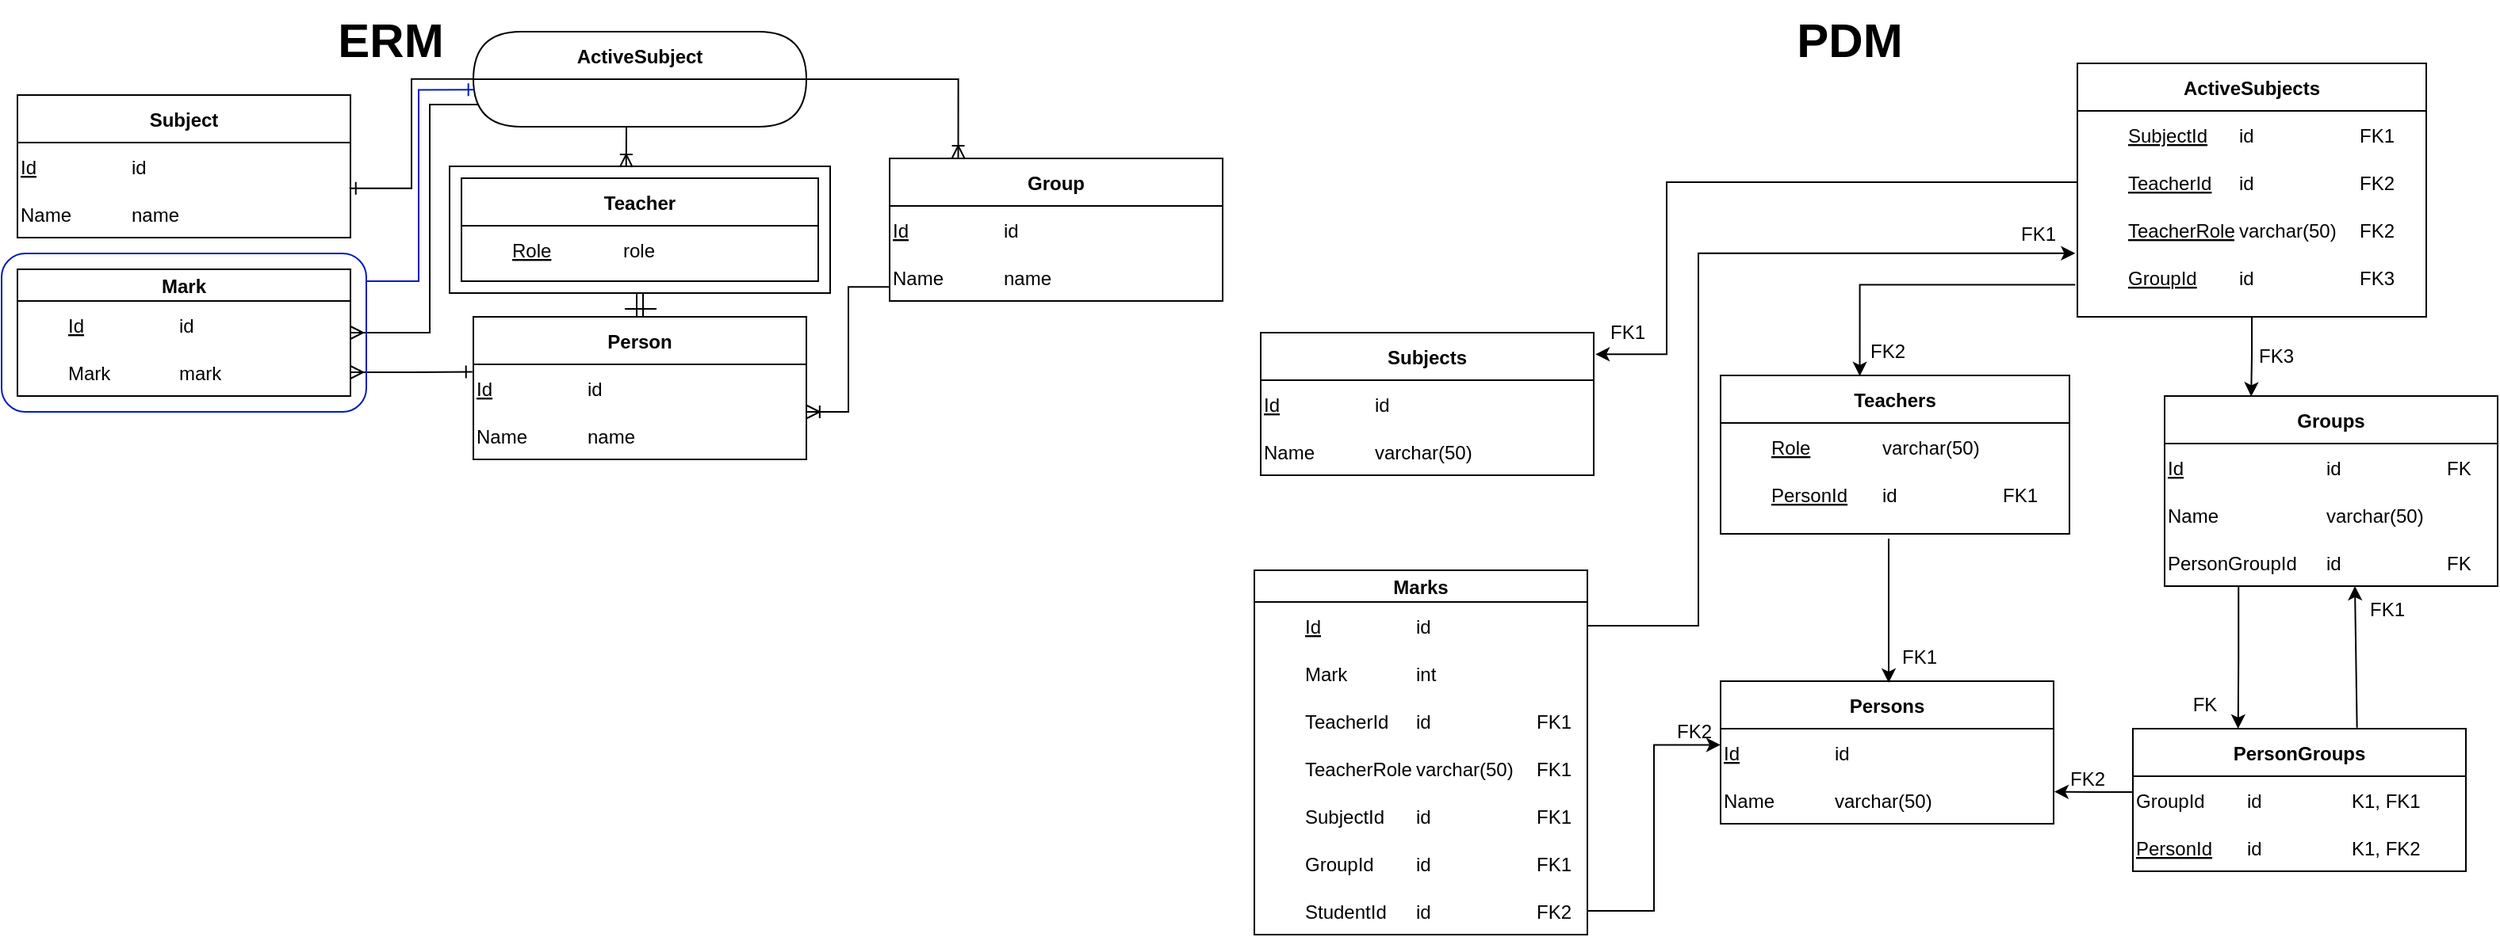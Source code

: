 <mxfile version="20.3.2" type="device"><diagram id="Y48LJpW5HEx5SbnMqf97" name="Page-1"><mxGraphModel dx="1718" dy="923" grid="1" gridSize="10" guides="1" tooltips="1" connect="1" arrows="1" fold="1" page="1" pageScale="1" pageWidth="1600" pageHeight="900" math="0" shadow="0"><root><mxCell id="0"/><mxCell id="1" parent="0"/><mxCell id="o00t-sxUm6hoyqNJs4c8-15" value="Person" style="shape=table;startSize=30;container=1;collapsible=1;childLayout=tableLayout;fixedRows=1;rowLines=0;fontStyle=1;align=center;resizeLast=1;strokeColor=default;columnLines=0;" vertex="1" parent="1"><mxGeometry x="307.5" y="220" width="210" height="90" as="geometry"/></mxCell><mxCell id="o00t-sxUm6hoyqNJs4c8-16" value="" style="shape=tableRow;horizontal=0;startSize=0;swimlaneHead=0;swimlaneBody=0;fillColor=none;collapsible=0;dropTarget=0;points=[[0,0.5],[1,0.5]];portConstraint=eastwest;top=0;left=0;right=0;bottom=1;strokeColor=none;fontStyle=0" vertex="1" parent="o00t-sxUm6hoyqNJs4c8-15"><mxGeometry y="30" width="210" height="30" as="geometry"/></mxCell><mxCell id="o00t-sxUm6hoyqNJs4c8-32" value="Id" style="shape=partialRectangle;connectable=0;fillColor=none;top=0;left=0;bottom=0;right=0;fontStyle=4;overflow=hidden;strokeColor=none;align=left;" vertex="1" parent="o00t-sxUm6hoyqNJs4c8-16"><mxGeometry width="70" height="30" as="geometry"><mxRectangle width="70" height="30" as="alternateBounds"/></mxGeometry></mxCell><mxCell id="o00t-sxUm6hoyqNJs4c8-17" value="id" style="shape=partialRectangle;connectable=0;fillColor=none;top=0;left=0;bottom=0;right=0;fontStyle=0;overflow=hidden;strokeColor=none;align=left;" vertex="1" parent="o00t-sxUm6hoyqNJs4c8-16"><mxGeometry x="70" width="80" height="30" as="geometry"><mxRectangle width="80" height="30" as="alternateBounds"/></mxGeometry></mxCell><mxCell id="o00t-sxUm6hoyqNJs4c8-18" value="" style="shape=partialRectangle;connectable=0;fillColor=none;top=0;left=0;bottom=0;right=0;align=left;spacingLeft=6;fontStyle=4;overflow=hidden;strokeColor=none;" vertex="1" parent="o00t-sxUm6hoyqNJs4c8-16"><mxGeometry x="150" width="60" height="30" as="geometry"><mxRectangle width="60" height="30" as="alternateBounds"/></mxGeometry></mxCell><mxCell id="o00t-sxUm6hoyqNJs4c8-33" style="shape=tableRow;horizontal=0;startSize=0;swimlaneHead=0;swimlaneBody=0;fillColor=none;collapsible=0;dropTarget=0;points=[[0,0.5],[1,0.5]];portConstraint=eastwest;top=0;left=0;right=0;bottom=1;strokeColor=none;fontStyle=0" vertex="1" parent="o00t-sxUm6hoyqNJs4c8-15"><mxGeometry y="60" width="210" height="30" as="geometry"/></mxCell><mxCell id="o00t-sxUm6hoyqNJs4c8-34" value="Name" style="shape=partialRectangle;connectable=0;fillColor=none;top=0;left=0;bottom=0;right=0;fontStyle=0;overflow=hidden;strokeColor=none;align=left;" vertex="1" parent="o00t-sxUm6hoyqNJs4c8-33"><mxGeometry width="70" height="30" as="geometry"><mxRectangle width="70" height="30" as="alternateBounds"/></mxGeometry></mxCell><mxCell id="o00t-sxUm6hoyqNJs4c8-35" value="name" style="shape=partialRectangle;connectable=0;fillColor=none;top=0;left=0;bottom=0;right=0;fontStyle=0;overflow=hidden;strokeColor=none;align=left;" vertex="1" parent="o00t-sxUm6hoyqNJs4c8-33"><mxGeometry x="70" width="80" height="30" as="geometry"><mxRectangle width="80" height="30" as="alternateBounds"/></mxGeometry></mxCell><mxCell id="o00t-sxUm6hoyqNJs4c8-36" style="shape=partialRectangle;connectable=0;fillColor=none;top=0;left=0;bottom=0;right=0;align=left;spacingLeft=6;fontStyle=4;overflow=hidden;strokeColor=none;" vertex="1" parent="o00t-sxUm6hoyqNJs4c8-33"><mxGeometry x="150" width="60" height="30" as="geometry"><mxRectangle width="60" height="30" as="alternateBounds"/></mxGeometry></mxCell><mxCell id="o00t-sxUm6hoyqNJs4c8-37" value="Group" style="shape=table;startSize=30;container=1;collapsible=1;childLayout=tableLayout;fixedRows=1;rowLines=0;fontStyle=1;align=center;resizeLast=1;strokeColor=default;columnLines=0;" vertex="1" parent="1"><mxGeometry x="570" y="120" width="210" height="90" as="geometry"/></mxCell><mxCell id="o00t-sxUm6hoyqNJs4c8-38" value="" style="shape=tableRow;horizontal=0;startSize=0;swimlaneHead=0;swimlaneBody=0;fillColor=none;collapsible=0;dropTarget=0;points=[[0,0.5],[1,0.5]];portConstraint=eastwest;top=0;left=0;right=0;bottom=1;strokeColor=none;" vertex="1" parent="o00t-sxUm6hoyqNJs4c8-37"><mxGeometry y="30" width="210" height="30" as="geometry"/></mxCell><mxCell id="o00t-sxUm6hoyqNJs4c8-39" value="Id" style="shape=partialRectangle;connectable=0;fillColor=none;top=0;left=0;bottom=0;right=0;fontStyle=4;overflow=hidden;strokeColor=none;align=left;" vertex="1" parent="o00t-sxUm6hoyqNJs4c8-38"><mxGeometry width="70" height="30" as="geometry"><mxRectangle width="70" height="30" as="alternateBounds"/></mxGeometry></mxCell><mxCell id="o00t-sxUm6hoyqNJs4c8-40" value="id" style="shape=partialRectangle;connectable=0;fillColor=none;top=0;left=0;bottom=0;right=0;fontStyle=0;overflow=hidden;strokeColor=none;align=left;" vertex="1" parent="o00t-sxUm6hoyqNJs4c8-38"><mxGeometry x="70" width="120" height="30" as="geometry"><mxRectangle width="120" height="30" as="alternateBounds"/></mxGeometry></mxCell><mxCell id="o00t-sxUm6hoyqNJs4c8-41" value="" style="shape=partialRectangle;connectable=0;fillColor=none;top=0;left=0;bottom=0;right=0;align=left;spacingLeft=6;fontStyle=5;overflow=hidden;strokeColor=none;" vertex="1" parent="o00t-sxUm6hoyqNJs4c8-38"><mxGeometry x="190" width="20" height="30" as="geometry"><mxRectangle width="20" height="30" as="alternateBounds"/></mxGeometry></mxCell><mxCell id="o00t-sxUm6hoyqNJs4c8-42" style="shape=tableRow;horizontal=0;startSize=0;swimlaneHead=0;swimlaneBody=0;fillColor=none;collapsible=0;dropTarget=0;points=[[0,0.5],[1,0.5]];portConstraint=eastwest;top=0;left=0;right=0;bottom=1;strokeColor=none;" vertex="1" parent="o00t-sxUm6hoyqNJs4c8-37"><mxGeometry y="60" width="210" height="30" as="geometry"/></mxCell><mxCell id="o00t-sxUm6hoyqNJs4c8-43" value="Name" style="shape=partialRectangle;connectable=0;fillColor=none;top=0;left=0;bottom=0;right=0;fontStyle=0;overflow=hidden;strokeColor=none;align=left;" vertex="1" parent="o00t-sxUm6hoyqNJs4c8-42"><mxGeometry width="70" height="30" as="geometry"><mxRectangle width="70" height="30" as="alternateBounds"/></mxGeometry></mxCell><mxCell id="o00t-sxUm6hoyqNJs4c8-44" value="name" style="shape=partialRectangle;connectable=0;fillColor=none;top=0;left=0;bottom=0;right=0;fontStyle=0;overflow=hidden;strokeColor=none;align=left;" vertex="1" parent="o00t-sxUm6hoyqNJs4c8-42"><mxGeometry x="70" width="120" height="30" as="geometry"><mxRectangle width="120" height="30" as="alternateBounds"/></mxGeometry></mxCell><mxCell id="o00t-sxUm6hoyqNJs4c8-45" style="shape=partialRectangle;connectable=0;fillColor=none;top=0;left=0;bottom=0;right=0;align=left;spacingLeft=6;fontStyle=5;overflow=hidden;strokeColor=none;" vertex="1" parent="o00t-sxUm6hoyqNJs4c8-42"><mxGeometry x="190" width="20" height="30" as="geometry"><mxRectangle width="20" height="30" as="alternateBounds"/></mxGeometry></mxCell><mxCell id="o00t-sxUm6hoyqNJs4c8-46" value="" style="edgeStyle=elbowEdgeStyle;fontSize=12;html=1;endArrow=ERoneToMany;startArrow=ERzero;rounded=0;strokeColor=default;entryX=1.002;entryY=1;entryDx=0;entryDy=0;entryPerimeter=0;exitX=-0.002;exitY=0.706;exitDx=0;exitDy=0;exitPerimeter=0;" edge="1" parent="1" source="o00t-sxUm6hoyqNJs4c8-42" target="o00t-sxUm6hoyqNJs4c8-16"><mxGeometry width="100" height="100" relative="1" as="geometry"><mxPoint x="465" y="500" as="sourcePoint"/><mxPoint x="545" y="490" as="targetPoint"/></mxGeometry></mxCell><mxCell id="o00t-sxUm6hoyqNJs4c8-47" value="Subject" style="shape=table;startSize=30;container=1;collapsible=1;childLayout=tableLayout;fixedRows=1;rowLines=0;fontStyle=1;align=center;resizeLast=1;strokeColor=default;columnLines=0;" vertex="1" parent="1"><mxGeometry x="20" y="80" width="210" height="90" as="geometry"/></mxCell><mxCell id="o00t-sxUm6hoyqNJs4c8-48" value="" style="shape=tableRow;horizontal=0;startSize=0;swimlaneHead=0;swimlaneBody=0;fillColor=none;collapsible=0;dropTarget=0;points=[[0,0.5],[1,0.5]];portConstraint=eastwest;top=0;left=0;right=0;bottom=1;strokeColor=none;" vertex="1" parent="o00t-sxUm6hoyqNJs4c8-47"><mxGeometry y="30" width="210" height="30" as="geometry"/></mxCell><mxCell id="o00t-sxUm6hoyqNJs4c8-49" value="Id" style="shape=partialRectangle;connectable=0;fillColor=none;top=0;left=0;bottom=0;right=0;fontStyle=4;overflow=hidden;strokeColor=none;align=left;" vertex="1" parent="o00t-sxUm6hoyqNJs4c8-48"><mxGeometry width="70" height="30" as="geometry"><mxRectangle width="70" height="30" as="alternateBounds"/></mxGeometry></mxCell><mxCell id="o00t-sxUm6hoyqNJs4c8-50" value="id" style="shape=partialRectangle;connectable=0;fillColor=none;top=0;left=0;bottom=0;right=0;fontStyle=0;overflow=hidden;strokeColor=none;align=left;" vertex="1" parent="o00t-sxUm6hoyqNJs4c8-48"><mxGeometry x="70" width="80" height="30" as="geometry"><mxRectangle width="80" height="30" as="alternateBounds"/></mxGeometry></mxCell><mxCell id="o00t-sxUm6hoyqNJs4c8-51" value="" style="shape=partialRectangle;connectable=0;fillColor=none;top=0;left=0;bottom=0;right=0;align=left;spacingLeft=6;fontStyle=5;overflow=hidden;strokeColor=none;" vertex="1" parent="o00t-sxUm6hoyqNJs4c8-48"><mxGeometry x="150" width="60" height="30" as="geometry"><mxRectangle width="60" height="30" as="alternateBounds"/></mxGeometry></mxCell><mxCell id="o00t-sxUm6hoyqNJs4c8-52" style="shape=tableRow;horizontal=0;startSize=0;swimlaneHead=0;swimlaneBody=0;fillColor=none;collapsible=0;dropTarget=0;points=[[0,0.5],[1,0.5]];portConstraint=eastwest;top=0;left=0;right=0;bottom=1;strokeColor=none;" vertex="1" parent="o00t-sxUm6hoyqNJs4c8-47"><mxGeometry y="60" width="210" height="30" as="geometry"/></mxCell><mxCell id="o00t-sxUm6hoyqNJs4c8-53" value="Name" style="shape=partialRectangle;connectable=0;fillColor=none;top=0;left=0;bottom=0;right=0;fontStyle=0;overflow=hidden;strokeColor=none;align=left;" vertex="1" parent="o00t-sxUm6hoyqNJs4c8-52"><mxGeometry width="70" height="30" as="geometry"><mxRectangle width="70" height="30" as="alternateBounds"/></mxGeometry></mxCell><mxCell id="o00t-sxUm6hoyqNJs4c8-54" value="name" style="shape=partialRectangle;connectable=0;fillColor=none;top=0;left=0;bottom=0;right=0;fontStyle=0;overflow=hidden;strokeColor=none;align=left;" vertex="1" parent="o00t-sxUm6hoyqNJs4c8-52"><mxGeometry x="70" width="80" height="30" as="geometry"><mxRectangle width="80" height="30" as="alternateBounds"/></mxGeometry></mxCell><mxCell id="o00t-sxUm6hoyqNJs4c8-55" style="shape=partialRectangle;connectable=0;fillColor=none;top=0;left=0;bottom=0;right=0;align=left;spacingLeft=6;fontStyle=5;overflow=hidden;strokeColor=none;" vertex="1" parent="o00t-sxUm6hoyqNJs4c8-52"><mxGeometry x="150" width="60" height="30" as="geometry"><mxRectangle width="60" height="30" as="alternateBounds"/></mxGeometry></mxCell><mxCell id="o00t-sxUm6hoyqNJs4c8-61" value="Teacher" style="shape=table;startSize=30;container=1;collapsible=1;childLayout=tableLayout;fixedRows=1;rowLines=0;fontStyle=1;align=center;resizeLast=1;strokeColor=default;rounded=1;arcSize=0;columnLines=0;" vertex="1" parent="1"><mxGeometry x="300" y="132.5" width="225" height="65" as="geometry"><mxRectangle x="300" y="260" width="90" height="50" as="alternateBounds"/></mxGeometry></mxCell><mxCell id="o00t-sxUm6hoyqNJs4c8-62" value="" style="shape=tableRow;horizontal=0;startSize=30;swimlaneHead=0;swimlaneBody=0;fillColor=none;collapsible=0;dropTarget=0;points=[[0,0.5],[1,0.5]];portConstraint=eastwest;top=0;left=0;right=0;bottom=1;strokeColor=none;" vertex="1" parent="o00t-sxUm6hoyqNJs4c8-61"><mxGeometry y="30" width="225" height="30" as="geometry"/></mxCell><mxCell id="o00t-sxUm6hoyqNJs4c8-63" value="Role" style="shape=partialRectangle;connectable=0;fillColor=none;top=0;left=0;bottom=0;right=0;fontStyle=4;overflow=hidden;strokeColor=none;align=left;" vertex="1" parent="o00t-sxUm6hoyqNJs4c8-62"><mxGeometry x="30" width="70" height="30" as="geometry"><mxRectangle width="70" height="30" as="alternateBounds"/></mxGeometry></mxCell><mxCell id="o00t-sxUm6hoyqNJs4c8-64" value="role" style="shape=partialRectangle;connectable=0;fillColor=none;top=0;left=0;bottom=0;right=0;fontStyle=0;overflow=hidden;strokeColor=none;align=left;" vertex="1" parent="o00t-sxUm6hoyqNJs4c8-62"><mxGeometry x="100" width="60.0" height="30" as="geometry"><mxRectangle width="60.0" height="30" as="alternateBounds"/></mxGeometry></mxCell><mxCell id="o00t-sxUm6hoyqNJs4c8-65" value="" style="shape=partialRectangle;connectable=0;fillColor=none;top=0;left=0;bottom=0;right=0;align=left;spacingLeft=6;fontStyle=5;overflow=hidden;strokeColor=none;" vertex="1" parent="o00t-sxUm6hoyqNJs4c8-62"><mxGeometry x="160.0" width="65.0" height="30" as="geometry"><mxRectangle width="65.0" height="30" as="alternateBounds"/></mxGeometry></mxCell><mxCell id="o00t-sxUm6hoyqNJs4c8-72" value="" style="edgeStyle=elbowEdgeStyle;fontSize=12;html=1;startArrow=ERone;endArrow=ERzero;targetPortConstraint=none;ignoreEdge=0;orthogonalLoop=0;orthogonal=0;enumerate=0;comic=0;flowAnimation=0;noJump=0;metaEdit=0;backgroundOutline=0;snapToPoint=0;startFill=1;endFill=1;targetPerimeterSpacing=0;strokeWidth=1;rounded=0;exitX=0.997;exitY=0.963;exitDx=0;exitDy=0;exitPerimeter=0;entryX=-0.001;entryY=-0.004;entryDx=0;entryDy=0;entryPerimeter=0;" edge="1" parent="1" source="o00t-sxUm6hoyqNJs4c8-48" target="o00t-sxUm6hoyqNJs4c8-354"><mxGeometry width="100" height="100" relative="1" as="geometry"><mxPoint x="705.42" y="450" as="sourcePoint"/><mxPoint x="300" y="139" as="targetPoint"/></mxGeometry></mxCell><mxCell id="o00t-sxUm6hoyqNJs4c8-74" value="Mark" style="shape=table;startSize=20;double=1;container=1;collapsible=1;childLayout=tableLayout;fixedRows=1;rowLines=0;fontStyle=1;align=center;resizeLast=1;strokeColor=default;rounded=0;arcSize=50;columnLines=0;perimeterSpacing=0;strokeWidth=1;gradientColor=none;left=1;shadow=0;" vertex="1" parent="1"><mxGeometry x="20" y="190" width="210" height="80" as="geometry"><mxRectangle x="300" y="260" width="90" height="50" as="alternateBounds"/></mxGeometry></mxCell><mxCell id="o00t-sxUm6hoyqNJs4c8-95" style="shape=tableRow;horizontal=0;startSize=30;swimlaneHead=0;swimlaneBody=0;fillColor=none;collapsible=0;dropTarget=0;points=[[0,0.5],[1,0.5]];portConstraint=eastwest;top=0;left=0;right=0;bottom=1;strokeColor=none;" vertex="1" parent="o00t-sxUm6hoyqNJs4c8-74"><mxGeometry y="20" width="210" height="30" as="geometry"/></mxCell><mxCell id="o00t-sxUm6hoyqNJs4c8-96" value="Id" style="shape=partialRectangle;connectable=0;fillColor=none;top=0;left=0;bottom=0;right=0;fontStyle=4;overflow=hidden;strokeColor=none;align=left;" vertex="1" parent="o00t-sxUm6hoyqNJs4c8-95"><mxGeometry x="30" width="70" height="30" as="geometry"><mxRectangle width="70" height="30" as="alternateBounds"/></mxGeometry></mxCell><mxCell id="o00t-sxUm6hoyqNJs4c8-97" value="id" style="shape=partialRectangle;connectable=0;fillColor=none;top=0;left=0;bottom=0;right=0;fontStyle=0;overflow=hidden;strokeColor=none;align=left;" vertex="1" parent="o00t-sxUm6hoyqNJs4c8-95"><mxGeometry x="100" width="60.0" height="30" as="geometry"><mxRectangle width="60.0" height="30" as="alternateBounds"/></mxGeometry></mxCell><mxCell id="o00t-sxUm6hoyqNJs4c8-98" style="shape=partialRectangle;connectable=0;fillColor=none;top=0;left=0;bottom=0;right=0;align=left;spacingLeft=6;fontStyle=5;overflow=hidden;strokeColor=none;" vertex="1" parent="o00t-sxUm6hoyqNJs4c8-95"><mxGeometry x="160.0" width="50.0" height="30" as="geometry"><mxRectangle width="50.0" height="30" as="alternateBounds"/></mxGeometry></mxCell><mxCell id="o00t-sxUm6hoyqNJs4c8-75" value="" style="shape=tableRow;horizontal=0;startSize=30;swimlaneHead=0;swimlaneBody=0;fillColor=none;collapsible=0;dropTarget=0;points=[[0,0.5],[1,0.5]];portConstraint=eastwest;top=0;left=0;right=0;bottom=1;strokeColor=none;" vertex="1" parent="o00t-sxUm6hoyqNJs4c8-74"><mxGeometry y="50" width="210" height="30" as="geometry"/></mxCell><mxCell id="o00t-sxUm6hoyqNJs4c8-76" value="Mark" style="shape=partialRectangle;connectable=0;fillColor=none;top=0;left=0;bottom=0;right=0;fontStyle=0;overflow=hidden;strokeColor=none;align=left;" vertex="1" parent="o00t-sxUm6hoyqNJs4c8-75"><mxGeometry x="30" width="70" height="30" as="geometry"><mxRectangle width="70" height="30" as="alternateBounds"/></mxGeometry></mxCell><mxCell id="o00t-sxUm6hoyqNJs4c8-77" value="mark" style="shape=partialRectangle;connectable=0;fillColor=none;top=0;left=0;bottom=0;right=0;fontStyle=0;overflow=hidden;strokeColor=none;align=left;" vertex="1" parent="o00t-sxUm6hoyqNJs4c8-75"><mxGeometry x="100" width="60.0" height="30" as="geometry"><mxRectangle width="60.0" height="30" as="alternateBounds"/></mxGeometry></mxCell><mxCell id="o00t-sxUm6hoyqNJs4c8-78" value="" style="shape=partialRectangle;connectable=0;fillColor=none;top=0;left=0;bottom=0;right=0;align=left;spacingLeft=6;fontStyle=5;overflow=hidden;strokeColor=none;" vertex="1" parent="o00t-sxUm6hoyqNJs4c8-75"><mxGeometry x="160.0" width="50.0" height="30" as="geometry"><mxRectangle width="50.0" height="30" as="alternateBounds"/></mxGeometry></mxCell><mxCell id="o00t-sxUm6hoyqNJs4c8-80" value="" style="edgeStyle=elbowEdgeStyle;fontSize=12;html=1;endArrow=ERone;startArrow=ERmany;sourcePortConstraint=none;targetPortConstraint=none;ignoreEdge=0;orthogonalLoop=0;orthogonal=0;enumerate=0;comic=0;flowAnimation=0;noJump=0;metaEdit=0;backgroundOutline=0;snapToPoint=0;startFill=1;endFill=1;targetPerimeterSpacing=0;strokeWidth=1;rounded=0;exitX=1;exitY=0.5;exitDx=0;exitDy=0;entryX=-0.003;entryY=0.159;entryDx=0;entryDy=0;entryPerimeter=0;" edge="1" parent="1" source="o00t-sxUm6hoyqNJs4c8-75" target="o00t-sxUm6hoyqNJs4c8-16"><mxGeometry width="100" height="100" relative="1" as="geometry"><mxPoint x="210" y="250" as="sourcePoint"/><mxPoint x="394.58" y="508.67" as="targetPoint"/></mxGeometry></mxCell><mxCell id="o00t-sxUm6hoyqNJs4c8-79" value="" style="edgeStyle=elbowEdgeStyle;fontSize=12;html=1;endArrow=ERzero;startArrow=ERmany;sourcePortConstraint=none;targetPortConstraint=none;ignoreEdge=0;orthogonalLoop=0;orthogonal=0;enumerate=0;comic=0;flowAnimation=0;noJump=0;metaEdit=0;backgroundOutline=0;snapToPoint=0;startFill=1;endFill=1;strokeWidth=1;rounded=0;jumpStyle=none;endSize=6;perimeterSpacing=0;targetPerimeterSpacing=0;" edge="1" parent="1" source="o00t-sxUm6hoyqNJs4c8-74"><mxGeometry width="100" height="100" relative="1" as="geometry"><mxPoint x="385" y="322.5" as="sourcePoint"/><mxPoint x="311" y="86" as="targetPoint"/><Array as="points"><mxPoint x="280" y="160"/></Array></mxGeometry></mxCell><mxCell id="o00t-sxUm6hoyqNJs4c8-100" value="ERM" style="text;html=1;resizable=0;autosize=1;align=center;verticalAlign=middle;points=[];fillColor=none;strokeColor=none;rounded=0;shadow=0;strokeWidth=1;fontFamily=Helvetica;fontSize=30;fontColor=default;fontStyle=1" vertex="1" parent="1"><mxGeometry x="210" y="20" width="90" height="50" as="geometry"/></mxCell><mxCell id="o00t-sxUm6hoyqNJs4c8-101" value="PDM" style="text;html=1;resizable=0;autosize=1;align=center;verticalAlign=middle;points=[];fillColor=none;strokeColor=none;rounded=0;shadow=0;strokeWidth=1;fontFamily=Helvetica;fontSize=30;fontColor=default;fontStyle=1" vertex="1" parent="1"><mxGeometry x="1130" y="20" width="90" height="50" as="geometry"/></mxCell><mxCell id="o00t-sxUm6hoyqNJs4c8-222" value="Persons" style="shape=table;startSize=30;container=1;collapsible=1;childLayout=tableLayout;fixedRows=1;rowLines=0;fontStyle=1;align=center;resizeLast=1;strokeColor=default;columnLines=0;" vertex="1" parent="1"><mxGeometry x="1094" y="450" width="210" height="90" as="geometry"/></mxCell><mxCell id="o00t-sxUm6hoyqNJs4c8-223" value="" style="shape=tableRow;horizontal=0;startSize=0;swimlaneHead=0;swimlaneBody=0;fillColor=none;collapsible=0;dropTarget=0;points=[[0,0.5],[1,0.5]];portConstraint=eastwest;top=0;left=0;right=0;bottom=1;strokeColor=none;fontStyle=0" vertex="1" parent="o00t-sxUm6hoyqNJs4c8-222"><mxGeometry y="30" width="210" height="30" as="geometry"/></mxCell><mxCell id="o00t-sxUm6hoyqNJs4c8-224" value="Id" style="shape=partialRectangle;connectable=0;fillColor=none;top=0;left=0;bottom=0;right=0;fontStyle=4;overflow=hidden;strokeColor=none;align=left;" vertex="1" parent="o00t-sxUm6hoyqNJs4c8-223"><mxGeometry width="70" height="30" as="geometry"><mxRectangle width="70" height="30" as="alternateBounds"/></mxGeometry></mxCell><mxCell id="o00t-sxUm6hoyqNJs4c8-225" value="id" style="shape=partialRectangle;connectable=0;fillColor=none;top=0;left=0;bottom=0;right=0;fontStyle=0;overflow=hidden;strokeColor=none;align=left;" vertex="1" parent="o00t-sxUm6hoyqNJs4c8-223"><mxGeometry x="70" width="80" height="30" as="geometry"><mxRectangle width="80" height="30" as="alternateBounds"/></mxGeometry></mxCell><mxCell id="o00t-sxUm6hoyqNJs4c8-226" value="" style="shape=partialRectangle;connectable=0;fillColor=none;top=0;left=0;bottom=0;right=0;align=left;spacingLeft=6;fontStyle=4;overflow=hidden;strokeColor=none;" vertex="1" parent="o00t-sxUm6hoyqNJs4c8-223"><mxGeometry x="150" width="60" height="30" as="geometry"><mxRectangle width="60" height="30" as="alternateBounds"/></mxGeometry></mxCell><mxCell id="o00t-sxUm6hoyqNJs4c8-227" style="shape=tableRow;horizontal=0;startSize=0;swimlaneHead=0;swimlaneBody=0;fillColor=none;collapsible=0;dropTarget=0;points=[[0,0.5],[1,0.5]];portConstraint=eastwest;top=0;left=0;right=0;bottom=1;strokeColor=none;fontStyle=0" vertex="1" parent="o00t-sxUm6hoyqNJs4c8-222"><mxGeometry y="60" width="210" height="30" as="geometry"/></mxCell><mxCell id="o00t-sxUm6hoyqNJs4c8-228" value="Name" style="shape=partialRectangle;connectable=0;fillColor=none;top=0;left=0;bottom=0;right=0;fontStyle=0;overflow=hidden;strokeColor=none;align=left;" vertex="1" parent="o00t-sxUm6hoyqNJs4c8-227"><mxGeometry width="70" height="30" as="geometry"><mxRectangle width="70" height="30" as="alternateBounds"/></mxGeometry></mxCell><mxCell id="o00t-sxUm6hoyqNJs4c8-229" value="varchar(50)" style="shape=partialRectangle;connectable=0;fillColor=none;top=0;left=0;bottom=0;right=0;fontStyle=0;overflow=hidden;strokeColor=none;align=left;" vertex="1" parent="o00t-sxUm6hoyqNJs4c8-227"><mxGeometry x="70" width="80" height="30" as="geometry"><mxRectangle width="80" height="30" as="alternateBounds"/></mxGeometry></mxCell><mxCell id="o00t-sxUm6hoyqNJs4c8-230" style="shape=partialRectangle;connectable=0;fillColor=none;top=0;left=0;bottom=0;right=0;align=left;spacingLeft=6;fontStyle=4;overflow=hidden;strokeColor=none;" vertex="1" parent="o00t-sxUm6hoyqNJs4c8-227"><mxGeometry x="150" width="60" height="30" as="geometry"><mxRectangle width="60" height="30" as="alternateBounds"/></mxGeometry></mxCell><mxCell id="o00t-sxUm6hoyqNJs4c8-231" value="Groups" style="shape=table;startSize=30;container=1;collapsible=1;childLayout=tableLayout;fixedRows=1;rowLines=0;fontStyle=1;align=center;resizeLast=1;strokeColor=default;columnLines=0;" vertex="1" parent="1"><mxGeometry x="1374" y="270" width="210" height="120" as="geometry"/></mxCell><mxCell id="o00t-sxUm6hoyqNJs4c8-232" value="" style="shape=tableRow;horizontal=0;startSize=0;swimlaneHead=0;swimlaneBody=0;fillColor=none;collapsible=0;dropTarget=0;points=[[0,0.5],[1,0.5]];portConstraint=eastwest;top=0;left=0;right=0;bottom=1;strokeColor=none;" vertex="1" parent="o00t-sxUm6hoyqNJs4c8-231"><mxGeometry y="30" width="210" height="30" as="geometry"/></mxCell><mxCell id="o00t-sxUm6hoyqNJs4c8-233" value="Id" style="shape=partialRectangle;connectable=0;fillColor=none;top=0;left=0;bottom=0;right=0;fontStyle=4;overflow=hidden;strokeColor=none;align=left;" vertex="1" parent="o00t-sxUm6hoyqNJs4c8-232"><mxGeometry width="100" height="30" as="geometry"><mxRectangle width="100" height="30" as="alternateBounds"/></mxGeometry></mxCell><mxCell id="o00t-sxUm6hoyqNJs4c8-234" value="id" style="shape=partialRectangle;connectable=0;fillColor=none;top=0;left=0;bottom=0;right=0;fontStyle=0;overflow=hidden;strokeColor=none;align=left;" vertex="1" parent="o00t-sxUm6hoyqNJs4c8-232"><mxGeometry x="100" width="70" height="30" as="geometry"><mxRectangle width="70" height="30" as="alternateBounds"/></mxGeometry></mxCell><mxCell id="o00t-sxUm6hoyqNJs4c8-235" value="FK" style="shape=partialRectangle;connectable=0;fillColor=none;top=0;left=0;bottom=0;right=0;align=left;spacingLeft=6;fontStyle=0;overflow=hidden;strokeColor=none;" vertex="1" parent="o00t-sxUm6hoyqNJs4c8-232"><mxGeometry x="170" width="40" height="30" as="geometry"><mxRectangle width="40" height="30" as="alternateBounds"/></mxGeometry></mxCell><mxCell id="o00t-sxUm6hoyqNJs4c8-236" style="shape=tableRow;horizontal=0;startSize=0;swimlaneHead=0;swimlaneBody=0;fillColor=none;collapsible=0;dropTarget=0;points=[[0,0.5],[1,0.5]];portConstraint=eastwest;top=0;left=0;right=0;bottom=1;strokeColor=none;" vertex="1" parent="o00t-sxUm6hoyqNJs4c8-231"><mxGeometry y="60" width="210" height="30" as="geometry"/></mxCell><mxCell id="o00t-sxUm6hoyqNJs4c8-237" value="Name" style="shape=partialRectangle;connectable=0;fillColor=none;top=0;left=0;bottom=0;right=0;fontStyle=0;overflow=hidden;strokeColor=none;align=left;" vertex="1" parent="o00t-sxUm6hoyqNJs4c8-236"><mxGeometry width="100" height="30" as="geometry"><mxRectangle width="100" height="30" as="alternateBounds"/></mxGeometry></mxCell><mxCell id="o00t-sxUm6hoyqNJs4c8-238" value="varchar(50)" style="shape=partialRectangle;connectable=0;fillColor=none;top=0;left=0;bottom=0;right=0;fontStyle=0;overflow=hidden;strokeColor=none;align=left;" vertex="1" parent="o00t-sxUm6hoyqNJs4c8-236"><mxGeometry x="100" width="70" height="30" as="geometry"><mxRectangle width="70" height="30" as="alternateBounds"/></mxGeometry></mxCell><mxCell id="o00t-sxUm6hoyqNJs4c8-239" style="shape=partialRectangle;connectable=0;fillColor=none;top=0;left=0;bottom=0;right=0;align=left;spacingLeft=6;fontStyle=5;overflow=hidden;strokeColor=none;" vertex="1" parent="o00t-sxUm6hoyqNJs4c8-236"><mxGeometry x="170" width="40" height="30" as="geometry"><mxRectangle width="40" height="30" as="alternateBounds"/></mxGeometry></mxCell><mxCell id="o00t-sxUm6hoyqNJs4c8-321" style="shape=tableRow;horizontal=0;startSize=0;swimlaneHead=0;swimlaneBody=0;fillColor=none;collapsible=0;dropTarget=0;points=[[0,0.5],[1,0.5]];portConstraint=eastwest;top=0;left=0;right=0;bottom=1;strokeColor=none;" vertex="1" parent="o00t-sxUm6hoyqNJs4c8-231"><mxGeometry y="90" width="210" height="30" as="geometry"/></mxCell><mxCell id="o00t-sxUm6hoyqNJs4c8-322" value="PersonGroupId" style="shape=partialRectangle;connectable=0;fillColor=none;top=0;left=0;bottom=0;right=0;fontStyle=0;overflow=hidden;strokeColor=none;align=left;" vertex="1" parent="o00t-sxUm6hoyqNJs4c8-321"><mxGeometry width="100" height="30" as="geometry"><mxRectangle width="100" height="30" as="alternateBounds"/></mxGeometry></mxCell><mxCell id="o00t-sxUm6hoyqNJs4c8-323" value="id" style="shape=partialRectangle;connectable=0;fillColor=none;top=0;left=0;bottom=0;right=0;fontStyle=0;overflow=hidden;strokeColor=none;align=left;" vertex="1" parent="o00t-sxUm6hoyqNJs4c8-321"><mxGeometry x="100" width="70" height="30" as="geometry"><mxRectangle width="70" height="30" as="alternateBounds"/></mxGeometry></mxCell><mxCell id="o00t-sxUm6hoyqNJs4c8-324" value="FK" style="shape=partialRectangle;connectable=0;fillColor=none;top=0;left=0;bottom=0;right=0;align=left;spacingLeft=6;fontStyle=0;overflow=hidden;strokeColor=none;" vertex="1" parent="o00t-sxUm6hoyqNJs4c8-321"><mxGeometry x="170" width="40" height="30" as="geometry"><mxRectangle width="40" height="30" as="alternateBounds"/></mxGeometry></mxCell><mxCell id="o00t-sxUm6hoyqNJs4c8-241" value="Subjects" style="shape=table;startSize=30;container=1;collapsible=1;childLayout=tableLayout;fixedRows=1;rowLines=0;fontStyle=1;align=center;resizeLast=1;strokeColor=default;columnLines=0;" vertex="1" parent="1"><mxGeometry x="804" y="230" width="210" height="90" as="geometry"/></mxCell><mxCell id="o00t-sxUm6hoyqNJs4c8-242" value="" style="shape=tableRow;horizontal=0;startSize=0;swimlaneHead=0;swimlaneBody=0;fillColor=none;collapsible=0;dropTarget=0;points=[[0,0.5],[1,0.5]];portConstraint=eastwest;top=0;left=0;right=0;bottom=1;strokeColor=none;" vertex="1" parent="o00t-sxUm6hoyqNJs4c8-241"><mxGeometry y="30" width="210" height="30" as="geometry"/></mxCell><mxCell id="o00t-sxUm6hoyqNJs4c8-243" value="Id" style="shape=partialRectangle;connectable=0;fillColor=none;top=0;left=0;bottom=0;right=0;fontStyle=4;overflow=hidden;strokeColor=none;align=left;" vertex="1" parent="o00t-sxUm6hoyqNJs4c8-242"><mxGeometry width="70" height="30" as="geometry"><mxRectangle width="70" height="30" as="alternateBounds"/></mxGeometry></mxCell><mxCell id="o00t-sxUm6hoyqNJs4c8-244" value="id" style="shape=partialRectangle;connectable=0;fillColor=none;top=0;left=0;bottom=0;right=0;fontStyle=0;overflow=hidden;strokeColor=none;align=left;" vertex="1" parent="o00t-sxUm6hoyqNJs4c8-242"><mxGeometry x="70" width="80" height="30" as="geometry"><mxRectangle width="80" height="30" as="alternateBounds"/></mxGeometry></mxCell><mxCell id="o00t-sxUm6hoyqNJs4c8-245" value="" style="shape=partialRectangle;connectable=0;fillColor=none;top=0;left=0;bottom=0;right=0;align=left;spacingLeft=6;fontStyle=5;overflow=hidden;strokeColor=none;" vertex="1" parent="o00t-sxUm6hoyqNJs4c8-242"><mxGeometry x="150" width="60" height="30" as="geometry"><mxRectangle width="60" height="30" as="alternateBounds"/></mxGeometry></mxCell><mxCell id="o00t-sxUm6hoyqNJs4c8-246" style="shape=tableRow;horizontal=0;startSize=0;swimlaneHead=0;swimlaneBody=0;fillColor=none;collapsible=0;dropTarget=0;points=[[0,0.5],[1,0.5]];portConstraint=eastwest;top=0;left=0;right=0;bottom=1;strokeColor=none;" vertex="1" parent="o00t-sxUm6hoyqNJs4c8-241"><mxGeometry y="60" width="210" height="30" as="geometry"/></mxCell><mxCell id="o00t-sxUm6hoyqNJs4c8-247" value="Name" style="shape=partialRectangle;connectable=0;fillColor=none;top=0;left=0;bottom=0;right=0;fontStyle=0;overflow=hidden;strokeColor=none;align=left;" vertex="1" parent="o00t-sxUm6hoyqNJs4c8-246"><mxGeometry width="70" height="30" as="geometry"><mxRectangle width="70" height="30" as="alternateBounds"/></mxGeometry></mxCell><mxCell id="o00t-sxUm6hoyqNJs4c8-248" value="varchar(50)" style="shape=partialRectangle;connectable=0;fillColor=none;top=0;left=0;bottom=0;right=0;fontStyle=0;overflow=hidden;strokeColor=none;align=left;" vertex="1" parent="o00t-sxUm6hoyqNJs4c8-246"><mxGeometry x="70" width="80" height="30" as="geometry"><mxRectangle width="80" height="30" as="alternateBounds"/></mxGeometry></mxCell><mxCell id="o00t-sxUm6hoyqNJs4c8-249" style="shape=partialRectangle;connectable=0;fillColor=none;top=0;left=0;bottom=0;right=0;align=left;spacingLeft=6;fontStyle=5;overflow=hidden;strokeColor=none;" vertex="1" parent="o00t-sxUm6hoyqNJs4c8-246"><mxGeometry x="150" width="60" height="30" as="geometry"><mxRectangle width="60" height="30" as="alternateBounds"/></mxGeometry></mxCell><mxCell id="o00t-sxUm6hoyqNJs4c8-250" value="Teachers" style="shape=table;startSize=30;container=1;collapsible=1;childLayout=tableLayout;fixedRows=1;rowLines=0;fontStyle=1;align=center;resizeLast=1;strokeColor=default;rounded=1;arcSize=0;columnLines=0;" vertex="1" parent="1"><mxGeometry x="1094" y="257" width="220" height="100" as="geometry"><mxRectangle x="300" y="260" width="90" height="50" as="alternateBounds"/></mxGeometry></mxCell><mxCell id="o00t-sxUm6hoyqNJs4c8-251" value="" style="shape=tableRow;horizontal=0;startSize=30;swimlaneHead=0;swimlaneBody=0;fillColor=none;collapsible=0;dropTarget=0;points=[[0,0.5],[1,0.5]];portConstraint=eastwest;top=0;left=0;right=0;bottom=1;strokeColor=none;" vertex="1" parent="o00t-sxUm6hoyqNJs4c8-250"><mxGeometry y="30" width="220" height="30" as="geometry"/></mxCell><mxCell id="o00t-sxUm6hoyqNJs4c8-252" value="Role" style="shape=partialRectangle;connectable=0;fillColor=none;top=0;left=0;bottom=0;right=0;fontStyle=4;overflow=hidden;strokeColor=none;align=left;" vertex="1" parent="o00t-sxUm6hoyqNJs4c8-251"><mxGeometry x="30" width="70" height="30" as="geometry"><mxRectangle width="70" height="30" as="alternateBounds"/></mxGeometry></mxCell><mxCell id="o00t-sxUm6hoyqNJs4c8-253" value="varchar(50)" style="shape=partialRectangle;connectable=0;fillColor=none;top=0;left=0;bottom=0;right=0;fontStyle=0;overflow=hidden;strokeColor=none;align=left;" vertex="1" parent="o00t-sxUm6hoyqNJs4c8-251"><mxGeometry x="100" width="70" height="30" as="geometry"><mxRectangle width="70" height="30" as="alternateBounds"/></mxGeometry></mxCell><mxCell id="o00t-sxUm6hoyqNJs4c8-254" value="" style="shape=partialRectangle;connectable=0;fillColor=none;top=0;left=0;bottom=0;right=0;align=left;spacingLeft=6;fontStyle=5;overflow=hidden;strokeColor=none;" vertex="1" parent="o00t-sxUm6hoyqNJs4c8-251"><mxGeometry x="170" width="50" height="30" as="geometry"><mxRectangle width="50" height="30" as="alternateBounds"/></mxGeometry></mxCell><mxCell id="o00t-sxUm6hoyqNJs4c8-282" style="shape=tableRow;horizontal=0;startSize=30;swimlaneHead=0;swimlaneBody=0;fillColor=none;collapsible=0;dropTarget=0;points=[[0,0.5],[1,0.5]];portConstraint=eastwest;top=0;left=0;right=0;bottom=1;strokeColor=none;" vertex="1" parent="o00t-sxUm6hoyqNJs4c8-250"><mxGeometry y="60" width="220" height="30" as="geometry"/></mxCell><mxCell id="o00t-sxUm6hoyqNJs4c8-283" value="PersonId" style="shape=partialRectangle;connectable=0;fillColor=none;top=0;left=0;bottom=0;right=0;fontStyle=4;overflow=hidden;strokeColor=none;align=left;" vertex="1" parent="o00t-sxUm6hoyqNJs4c8-282"><mxGeometry x="30" width="70" height="30" as="geometry"><mxRectangle width="70" height="30" as="alternateBounds"/></mxGeometry></mxCell><mxCell id="o00t-sxUm6hoyqNJs4c8-284" value="id" style="shape=partialRectangle;connectable=0;fillColor=none;top=0;left=0;bottom=0;right=0;fontStyle=0;overflow=hidden;strokeColor=none;align=left;" vertex="1" parent="o00t-sxUm6hoyqNJs4c8-282"><mxGeometry x="100" width="70" height="30" as="geometry"><mxRectangle width="70" height="30" as="alternateBounds"/></mxGeometry></mxCell><mxCell id="o00t-sxUm6hoyqNJs4c8-285" value="FK1" style="shape=partialRectangle;connectable=0;fillColor=none;top=0;left=0;bottom=0;right=0;align=left;spacingLeft=6;fontStyle=0;overflow=hidden;strokeColor=none;" vertex="1" parent="o00t-sxUm6hoyqNJs4c8-282"><mxGeometry x="170" width="50" height="30" as="geometry"><mxRectangle width="50" height="30" as="alternateBounds"/></mxGeometry></mxCell><mxCell id="o00t-sxUm6hoyqNJs4c8-255" value="Marks" style="shape=table;startSize=20;double=1;container=1;collapsible=1;childLayout=tableLayout;fixedRows=1;rowLines=0;fontStyle=1;align=center;resizeLast=1;strokeColor=default;rounded=0;arcSize=50;columnLines=0;perimeterSpacing=0;strokeWidth=1;gradientColor=none;left=1;shadow=0;" vertex="1" parent="1"><mxGeometry x="800" y="380" width="210" height="230" as="geometry"><mxRectangle x="300" y="260" width="90" height="50" as="alternateBounds"/></mxGeometry></mxCell><mxCell id="o00t-sxUm6hoyqNJs4c8-256" style="shape=tableRow;horizontal=0;startSize=30;swimlaneHead=0;swimlaneBody=0;fillColor=none;collapsible=0;dropTarget=0;points=[[0,0.5],[1,0.5]];portConstraint=eastwest;top=0;left=0;right=0;bottom=1;strokeColor=none;" vertex="1" parent="o00t-sxUm6hoyqNJs4c8-255"><mxGeometry y="20" width="210" height="30" as="geometry"/></mxCell><mxCell id="o00t-sxUm6hoyqNJs4c8-257" value="Id" style="shape=partialRectangle;connectable=0;fillColor=none;top=0;left=0;bottom=0;right=0;fontStyle=4;overflow=hidden;strokeColor=none;align=left;" vertex="1" parent="o00t-sxUm6hoyqNJs4c8-256"><mxGeometry x="30" width="70" height="30" as="geometry"><mxRectangle width="70" height="30" as="alternateBounds"/></mxGeometry></mxCell><mxCell id="o00t-sxUm6hoyqNJs4c8-258" value="id" style="shape=partialRectangle;connectable=0;fillColor=none;top=0;left=0;bottom=0;right=0;fontStyle=0;overflow=hidden;strokeColor=none;align=left;" vertex="1" parent="o00t-sxUm6hoyqNJs4c8-256"><mxGeometry x="100" width="70" height="30" as="geometry"><mxRectangle width="70" height="30" as="alternateBounds"/></mxGeometry></mxCell><mxCell id="o00t-sxUm6hoyqNJs4c8-259" style="shape=partialRectangle;connectable=0;fillColor=none;top=0;left=0;bottom=0;right=0;align=left;spacingLeft=6;fontStyle=5;overflow=hidden;strokeColor=none;" vertex="1" parent="o00t-sxUm6hoyqNJs4c8-256"><mxGeometry x="170" width="40" height="30" as="geometry"><mxRectangle width="40" height="30" as="alternateBounds"/></mxGeometry></mxCell><mxCell id="o00t-sxUm6hoyqNJs4c8-260" value="" style="shape=tableRow;horizontal=0;startSize=30;swimlaneHead=0;swimlaneBody=0;fillColor=none;collapsible=0;dropTarget=0;points=[[0,0.5],[1,0.5]];portConstraint=eastwest;top=0;left=0;right=0;bottom=1;strokeColor=none;" vertex="1" parent="o00t-sxUm6hoyqNJs4c8-255"><mxGeometry y="50" width="210" height="30" as="geometry"/></mxCell><mxCell id="o00t-sxUm6hoyqNJs4c8-261" value="Mark" style="shape=partialRectangle;connectable=0;fillColor=none;top=0;left=0;bottom=0;right=0;fontStyle=0;overflow=hidden;strokeColor=none;align=left;" vertex="1" parent="o00t-sxUm6hoyqNJs4c8-260"><mxGeometry x="30" width="70" height="30" as="geometry"><mxRectangle width="70" height="30" as="alternateBounds"/></mxGeometry></mxCell><mxCell id="o00t-sxUm6hoyqNJs4c8-262" value="int" style="shape=partialRectangle;connectable=0;fillColor=none;top=0;left=0;bottom=0;right=0;fontStyle=0;overflow=hidden;strokeColor=none;align=left;" vertex="1" parent="o00t-sxUm6hoyqNJs4c8-260"><mxGeometry x="100" width="70" height="30" as="geometry"><mxRectangle width="70" height="30" as="alternateBounds"/></mxGeometry></mxCell><mxCell id="o00t-sxUm6hoyqNJs4c8-263" value="" style="shape=partialRectangle;connectable=0;fillColor=none;top=0;left=0;bottom=0;right=0;align=left;spacingLeft=6;fontStyle=5;overflow=hidden;strokeColor=none;" vertex="1" parent="o00t-sxUm6hoyqNJs4c8-260"><mxGeometry x="170" width="40" height="30" as="geometry"><mxRectangle width="40" height="30" as="alternateBounds"/></mxGeometry></mxCell><mxCell id="o00t-sxUm6hoyqNJs4c8-293" style="shape=tableRow;horizontal=0;startSize=30;swimlaneHead=0;swimlaneBody=0;fillColor=none;collapsible=0;dropTarget=0;points=[[0,0.5],[1,0.5]];portConstraint=eastwest;top=0;left=0;right=0;bottom=1;strokeColor=none;" vertex="1" parent="o00t-sxUm6hoyqNJs4c8-255"><mxGeometry y="80" width="210" height="30" as="geometry"/></mxCell><mxCell id="o00t-sxUm6hoyqNJs4c8-294" value="TeacherId" style="shape=partialRectangle;connectable=0;fillColor=none;top=0;left=0;bottom=0;right=0;fontStyle=0;overflow=hidden;strokeColor=none;align=left;" vertex="1" parent="o00t-sxUm6hoyqNJs4c8-293"><mxGeometry x="30" width="70" height="30" as="geometry"><mxRectangle width="70" height="30" as="alternateBounds"/></mxGeometry></mxCell><mxCell id="o00t-sxUm6hoyqNJs4c8-295" value="id" style="shape=partialRectangle;connectable=0;fillColor=none;top=0;left=0;bottom=0;right=0;fontStyle=0;overflow=hidden;strokeColor=none;align=left;" vertex="1" parent="o00t-sxUm6hoyqNJs4c8-293"><mxGeometry x="100" width="70" height="30" as="geometry"><mxRectangle width="70" height="30" as="alternateBounds"/></mxGeometry></mxCell><mxCell id="o00t-sxUm6hoyqNJs4c8-296" value="FK1" style="shape=partialRectangle;connectable=0;fillColor=none;top=0;left=0;bottom=0;right=0;align=left;spacingLeft=6;fontStyle=0;overflow=hidden;strokeColor=none;" vertex="1" parent="o00t-sxUm6hoyqNJs4c8-293"><mxGeometry x="170" width="40" height="30" as="geometry"><mxRectangle width="40" height="30" as="alternateBounds"/></mxGeometry></mxCell><mxCell id="o00t-sxUm6hoyqNJs4c8-405" style="shape=tableRow;horizontal=0;startSize=30;swimlaneHead=0;swimlaneBody=0;fillColor=none;collapsible=0;dropTarget=0;points=[[0,0.5],[1,0.5]];portConstraint=eastwest;top=0;left=0;right=0;bottom=1;strokeColor=none;" vertex="1" parent="o00t-sxUm6hoyqNJs4c8-255"><mxGeometry y="110" width="210" height="30" as="geometry"/></mxCell><mxCell id="o00t-sxUm6hoyqNJs4c8-406" value="TeacherRole" style="shape=partialRectangle;connectable=0;fillColor=none;top=0;left=0;bottom=0;right=0;fontStyle=0;overflow=hidden;strokeColor=none;align=left;" vertex="1" parent="o00t-sxUm6hoyqNJs4c8-405"><mxGeometry x="30" width="70" height="30" as="geometry"><mxRectangle width="70" height="30" as="alternateBounds"/></mxGeometry></mxCell><mxCell id="o00t-sxUm6hoyqNJs4c8-407" value="varchar(50)" style="shape=partialRectangle;connectable=0;fillColor=none;top=0;left=0;bottom=0;right=0;fontStyle=0;overflow=hidden;strokeColor=none;align=left;" vertex="1" parent="o00t-sxUm6hoyqNJs4c8-405"><mxGeometry x="100" width="70" height="30" as="geometry"><mxRectangle width="70" height="30" as="alternateBounds"/></mxGeometry></mxCell><mxCell id="o00t-sxUm6hoyqNJs4c8-408" value="FK1" style="shape=partialRectangle;connectable=0;fillColor=none;top=0;left=0;bottom=0;right=0;align=left;spacingLeft=6;fontStyle=0;overflow=hidden;strokeColor=none;" vertex="1" parent="o00t-sxUm6hoyqNJs4c8-405"><mxGeometry x="170" width="40" height="30" as="geometry"><mxRectangle width="40" height="30" as="alternateBounds"/></mxGeometry></mxCell><mxCell id="o00t-sxUm6hoyqNJs4c8-392" style="shape=tableRow;horizontal=0;startSize=30;swimlaneHead=0;swimlaneBody=0;fillColor=none;collapsible=0;dropTarget=0;points=[[0,0.5],[1,0.5]];portConstraint=eastwest;top=0;left=0;right=0;bottom=1;strokeColor=none;" vertex="1" parent="o00t-sxUm6hoyqNJs4c8-255"><mxGeometry y="140" width="210" height="30" as="geometry"/></mxCell><mxCell id="o00t-sxUm6hoyqNJs4c8-393" value="SubjectId" style="shape=partialRectangle;connectable=0;fillColor=none;top=0;left=0;bottom=0;right=0;fontStyle=0;overflow=hidden;strokeColor=none;align=left;" vertex="1" parent="o00t-sxUm6hoyqNJs4c8-392"><mxGeometry x="30" width="70" height="30" as="geometry"><mxRectangle width="70" height="30" as="alternateBounds"/></mxGeometry></mxCell><mxCell id="o00t-sxUm6hoyqNJs4c8-394" value="id" style="shape=partialRectangle;connectable=0;fillColor=none;top=0;left=0;bottom=0;right=0;fontStyle=0;overflow=hidden;strokeColor=none;align=left;" vertex="1" parent="o00t-sxUm6hoyqNJs4c8-392"><mxGeometry x="100" width="70" height="30" as="geometry"><mxRectangle width="70" height="30" as="alternateBounds"/></mxGeometry></mxCell><mxCell id="o00t-sxUm6hoyqNJs4c8-395" value="FK1" style="shape=partialRectangle;connectable=0;fillColor=none;top=0;left=0;bottom=0;right=0;align=left;spacingLeft=6;fontStyle=0;overflow=hidden;strokeColor=none;" vertex="1" parent="o00t-sxUm6hoyqNJs4c8-392"><mxGeometry x="170" width="40" height="30" as="geometry"><mxRectangle width="40" height="30" as="alternateBounds"/></mxGeometry></mxCell><mxCell id="o00t-sxUm6hoyqNJs4c8-388" style="shape=tableRow;horizontal=0;startSize=30;swimlaneHead=0;swimlaneBody=0;fillColor=none;collapsible=0;dropTarget=0;points=[[0,0.5],[1,0.5]];portConstraint=eastwest;top=0;left=0;right=0;bottom=1;strokeColor=none;" vertex="1" parent="o00t-sxUm6hoyqNJs4c8-255"><mxGeometry y="170" width="210" height="30" as="geometry"/></mxCell><mxCell id="o00t-sxUm6hoyqNJs4c8-389" value="GroupId" style="shape=partialRectangle;connectable=0;fillColor=none;top=0;left=0;bottom=0;right=0;fontStyle=0;overflow=hidden;strokeColor=none;align=left;" vertex="1" parent="o00t-sxUm6hoyqNJs4c8-388"><mxGeometry x="30" width="70" height="30" as="geometry"><mxRectangle width="70" height="30" as="alternateBounds"/></mxGeometry></mxCell><mxCell id="o00t-sxUm6hoyqNJs4c8-390" value="id" style="shape=partialRectangle;connectable=0;fillColor=none;top=0;left=0;bottom=0;right=0;fontStyle=0;overflow=hidden;strokeColor=none;align=left;" vertex="1" parent="o00t-sxUm6hoyqNJs4c8-388"><mxGeometry x="100" width="70" height="30" as="geometry"><mxRectangle width="70" height="30" as="alternateBounds"/></mxGeometry></mxCell><mxCell id="o00t-sxUm6hoyqNJs4c8-391" value="FK1" style="shape=partialRectangle;connectable=0;fillColor=none;top=0;left=0;bottom=0;right=0;align=left;spacingLeft=6;fontStyle=0;overflow=hidden;strokeColor=none;" vertex="1" parent="o00t-sxUm6hoyqNJs4c8-388"><mxGeometry x="170" width="40" height="30" as="geometry"><mxRectangle width="40" height="30" as="alternateBounds"/></mxGeometry></mxCell><mxCell id="o00t-sxUm6hoyqNJs4c8-313" style="shape=tableRow;horizontal=0;startSize=30;swimlaneHead=0;swimlaneBody=0;fillColor=none;collapsible=0;dropTarget=0;points=[[0,0.5],[1,0.5]];portConstraint=eastwest;top=0;left=0;right=0;bottom=1;strokeColor=none;" vertex="1" parent="o00t-sxUm6hoyqNJs4c8-255"><mxGeometry y="200" width="210" height="30" as="geometry"/></mxCell><mxCell id="o00t-sxUm6hoyqNJs4c8-314" value="StudentId" style="shape=partialRectangle;connectable=0;fillColor=none;top=0;left=0;bottom=0;right=0;fontStyle=0;overflow=hidden;strokeColor=none;align=left;" vertex="1" parent="o00t-sxUm6hoyqNJs4c8-313"><mxGeometry x="30" width="70" height="30" as="geometry"><mxRectangle width="70" height="30" as="alternateBounds"/></mxGeometry></mxCell><mxCell id="o00t-sxUm6hoyqNJs4c8-315" value="id" style="shape=partialRectangle;connectable=0;fillColor=none;top=0;left=0;bottom=0;right=0;fontStyle=0;overflow=hidden;strokeColor=none;align=left;" vertex="1" parent="o00t-sxUm6hoyqNJs4c8-313"><mxGeometry x="100" width="70" height="30" as="geometry"><mxRectangle width="70" height="30" as="alternateBounds"/></mxGeometry></mxCell><mxCell id="o00t-sxUm6hoyqNJs4c8-316" value="FK2" style="shape=partialRectangle;connectable=0;fillColor=none;top=0;left=0;bottom=0;right=0;align=left;spacingLeft=6;fontStyle=0;overflow=hidden;strokeColor=none;" vertex="1" parent="o00t-sxUm6hoyqNJs4c8-313"><mxGeometry x="170" width="40" height="30" as="geometry"><mxRectangle width="40" height="30" as="alternateBounds"/></mxGeometry></mxCell><mxCell id="o00t-sxUm6hoyqNJs4c8-290" value="" style="edgeStyle=none;orthogonalLoop=1;jettySize=auto;html=1;rounded=0;labelBackgroundColor=default;strokeColor=default;fontFamily=Helvetica;fontSize=12;fontColor=default;startArrow=none;startFill=0;endArrow=classic;endFill=1;shape=connector;entryX=0.12;entryY=1.033;entryDx=0;entryDy=0;entryPerimeter=0;" edge="1" parent="1" target="o00t-sxUm6hoyqNJs4c8-291"><mxGeometry width="80" relative="1" as="geometry"><mxPoint x="1200" y="360" as="sourcePoint"/><mxPoint x="1249" y="440" as="targetPoint"/><Array as="points"/></mxGeometry></mxCell><mxCell id="o00t-sxUm6hoyqNJs4c8-291" value="FK1" style="text;html=1;resizable=0;autosize=1;align=center;verticalAlign=middle;points=[];fillColor=none;strokeColor=none;rounded=0;shadow=0;labelBackgroundColor=none;labelBorderColor=none;strokeWidth=1;fontFamily=Helvetica;fontSize=12;fontColor=default;elbow=vertical;" vertex="1" parent="1"><mxGeometry x="1194" y="420" width="50" height="30" as="geometry"/></mxCell><mxCell id="o00t-sxUm6hoyqNJs4c8-309" value="" style="edgeStyle=elbowEdgeStyle;orthogonalLoop=1;jettySize=auto;html=1;rounded=0;labelBackgroundColor=default;strokeColor=default;fontFamily=Helvetica;fontSize=12;fontColor=default;startArrow=none;startFill=0;endArrow=classic;endFill=1;shape=connector;entryX=0;entryY=0.34;entryDx=0;entryDy=0;entryPerimeter=0;exitX=1;exitY=0.5;exitDx=0;exitDy=0;" edge="1" parent="1" source="o00t-sxUm6hoyqNJs4c8-313" target="o00t-sxUm6hoyqNJs4c8-223"><mxGeometry width="80" relative="1" as="geometry"><mxPoint x="1014" y="490" as="sourcePoint"/><mxPoint x="1094" y="490" as="targetPoint"/></mxGeometry></mxCell><mxCell id="o00t-sxUm6hoyqNJs4c8-310" value="" style="edgeStyle=elbowEdgeStyle;orthogonalLoop=1;jettySize=auto;html=1;rounded=0;labelBackgroundColor=default;strokeColor=default;fontFamily=Helvetica;fontSize=12;fontColor=default;startArrow=none;startFill=0;endArrow=classic;endFill=1;shape=connector;exitX=1;exitY=0.5;exitDx=0;exitDy=0;entryX=-0.006;entryY=0.997;entryDx=0;entryDy=0;entryPerimeter=0;" edge="1" parent="1" source="o00t-sxUm6hoyqNJs4c8-256" target="o00t-sxUm6hoyqNJs4c8-398"><mxGeometry width="80" relative="1" as="geometry"><mxPoint x="1014" y="380" as="sourcePoint"/><mxPoint x="1094" y="380" as="targetPoint"/><Array as="points"><mxPoint x="1080" y="280"/></Array></mxGeometry></mxCell><mxCell id="o00t-sxUm6hoyqNJs4c8-311" value="FK1" style="text;html=1;resizable=0;autosize=1;align=center;verticalAlign=middle;points=[];fillColor=none;strokeColor=none;rounded=0;shadow=0;labelBackgroundColor=none;labelBorderColor=none;strokeWidth=1;fontFamily=Helvetica;fontSize=12;fontColor=default;elbow=vertical;" vertex="1" parent="1"><mxGeometry x="1269" y="153" width="50" height="30" as="geometry"/></mxCell><mxCell id="o00t-sxUm6hoyqNJs4c8-312" value="FK2" style="text;html=1;resizable=0;autosize=1;align=center;verticalAlign=middle;points=[];fillColor=none;strokeColor=none;rounded=0;shadow=0;labelBackgroundColor=none;labelBorderColor=none;strokeWidth=1;fontFamily=Helvetica;fontSize=12;fontColor=default;elbow=vertical;" vertex="1" parent="1"><mxGeometry x="1052" y="467" width="50" height="30" as="geometry"/></mxCell><mxCell id="o00t-sxUm6hoyqNJs4c8-325" value="" style="edgeStyle=elbowEdgeStyle;orthogonalLoop=1;jettySize=auto;html=1;rounded=0;labelBackgroundColor=default;strokeColor=default;fontFamily=Helvetica;fontSize=12;fontColor=default;startArrow=none;startFill=0;endArrow=classic;endFill=1;shape=connector;exitX=0.222;exitY=1;exitDx=0;exitDy=0;exitPerimeter=0;entryX=0.316;entryY=0;entryDx=0;entryDy=0;entryPerimeter=0;elbow=vertical;" edge="1" parent="1" source="o00t-sxUm6hoyqNJs4c8-321" target="o00t-sxUm6hoyqNJs4c8-329"><mxGeometry width="80" relative="1" as="geometry"><mxPoint x="1474" y="434.82" as="sourcePoint"/><mxPoint x="1309" y="555" as="targetPoint"/></mxGeometry></mxCell><mxCell id="o00t-sxUm6hoyqNJs4c8-326" value="" style="edgeStyle=orthogonalEdgeStyle;orthogonalLoop=1;jettySize=auto;html=1;rounded=0;labelBackgroundColor=default;strokeColor=default;fontFamily=Helvetica;fontSize=12;fontColor=default;startArrow=none;startFill=0;endArrow=classic;endFill=1;shape=connector;exitX=0;exitY=0.333;exitDx=0;exitDy=0;exitPerimeter=0;elbow=vertical;entryX=1.002;entryY=0.326;entryDx=0;entryDy=0;entryPerimeter=0;" edge="1" parent="1" source="o00t-sxUm6hoyqNJs4c8-330" target="o00t-sxUm6hoyqNJs4c8-227"><mxGeometry width="80" relative="1" as="geometry"><mxPoint x="1324" y="400" as="sourcePoint"/><mxPoint x="1404" y="400" as="targetPoint"/></mxGeometry></mxCell><mxCell id="o00t-sxUm6hoyqNJs4c8-327" value="FK2" style="text;html=1;resizable=0;autosize=1;align=center;verticalAlign=middle;points=[];fillColor=none;strokeColor=none;rounded=0;shadow=0;labelBackgroundColor=none;labelBorderColor=none;strokeWidth=1;fontFamily=Helvetica;fontSize=12;fontColor=default;elbow=vertical;" vertex="1" parent="1"><mxGeometry x="1300" y="497" width="50" height="30" as="geometry"/></mxCell><mxCell id="o00t-sxUm6hoyqNJs4c8-328" value="FK" style="text;html=1;resizable=0;autosize=1;align=center;verticalAlign=middle;points=[];fillColor=none;strokeColor=none;rounded=0;shadow=0;labelBackgroundColor=none;labelBorderColor=none;strokeWidth=1;fontFamily=Helvetica;fontSize=12;fontColor=default;elbow=vertical;" vertex="1" parent="1"><mxGeometry x="1379" y="450" width="40" height="30" as="geometry"/></mxCell><mxCell id="o00t-sxUm6hoyqNJs4c8-329" value="PersonGroups" style="shape=table;startSize=30;container=1;collapsible=1;childLayout=tableLayout;fixedRows=1;rowLines=0;fontStyle=1;align=center;resizeLast=1;strokeColor=default;columnLines=0;" vertex="1" parent="1"><mxGeometry x="1354" y="480" width="210" height="90" as="geometry"/></mxCell><mxCell id="o00t-sxUm6hoyqNJs4c8-330" value="" style="shape=tableRow;horizontal=0;startSize=0;swimlaneHead=0;swimlaneBody=0;fillColor=none;collapsible=0;dropTarget=0;points=[[0,0.5],[1,0.5]];portConstraint=eastwest;top=0;left=0;right=0;bottom=1;strokeColor=none;" vertex="1" parent="o00t-sxUm6hoyqNJs4c8-329"><mxGeometry y="30" width="210" height="30" as="geometry"/></mxCell><mxCell id="o00t-sxUm6hoyqNJs4c8-331" value="GroupId" style="shape=partialRectangle;connectable=0;fillColor=none;top=0;left=0;bottom=0;right=0;fontStyle=0;overflow=hidden;strokeColor=none;align=left;" vertex="1" parent="o00t-sxUm6hoyqNJs4c8-330"><mxGeometry width="70" height="30" as="geometry"><mxRectangle width="70" height="30" as="alternateBounds"/></mxGeometry></mxCell><mxCell id="o00t-sxUm6hoyqNJs4c8-332" value="id" style="shape=partialRectangle;connectable=0;fillColor=none;top=0;left=0;bottom=0;right=0;fontStyle=0;overflow=hidden;strokeColor=none;align=left;" vertex="1" parent="o00t-sxUm6hoyqNJs4c8-330"><mxGeometry x="70" width="60" height="30" as="geometry"><mxRectangle width="60" height="30" as="alternateBounds"/></mxGeometry></mxCell><mxCell id="o00t-sxUm6hoyqNJs4c8-333" value="K1, FK1" style="shape=partialRectangle;connectable=0;fillColor=none;top=0;left=0;bottom=0;right=0;align=left;spacingLeft=6;fontStyle=0;overflow=hidden;strokeColor=none;" vertex="1" parent="o00t-sxUm6hoyqNJs4c8-330"><mxGeometry x="130" width="80" height="30" as="geometry"><mxRectangle width="80" height="30" as="alternateBounds"/></mxGeometry></mxCell><mxCell id="o00t-sxUm6hoyqNJs4c8-334" style="shape=tableRow;horizontal=0;startSize=0;swimlaneHead=0;swimlaneBody=0;fillColor=none;collapsible=0;dropTarget=0;points=[[0,0.5],[1,0.5]];portConstraint=eastwest;top=0;left=0;right=0;bottom=1;strokeColor=none;" vertex="1" parent="o00t-sxUm6hoyqNJs4c8-329"><mxGeometry y="60" width="210" height="30" as="geometry"/></mxCell><mxCell id="o00t-sxUm6hoyqNJs4c8-335" value="PersonId" style="shape=partialRectangle;connectable=0;fillColor=none;top=0;left=0;bottom=0;right=0;fontStyle=4;overflow=hidden;strokeColor=none;align=left;" vertex="1" parent="o00t-sxUm6hoyqNJs4c8-334"><mxGeometry width="70" height="30" as="geometry"><mxRectangle width="70" height="30" as="alternateBounds"/></mxGeometry></mxCell><mxCell id="o00t-sxUm6hoyqNJs4c8-336" value="id" style="shape=partialRectangle;connectable=0;fillColor=none;top=0;left=0;bottom=0;right=0;fontStyle=0;overflow=hidden;strokeColor=none;align=left;" vertex="1" parent="o00t-sxUm6hoyqNJs4c8-334"><mxGeometry x="70" width="60" height="30" as="geometry"><mxRectangle width="60" height="30" as="alternateBounds"/></mxGeometry></mxCell><mxCell id="o00t-sxUm6hoyqNJs4c8-337" value="K1, FK2" style="shape=partialRectangle;connectable=0;fillColor=none;top=0;left=0;bottom=0;right=0;align=left;spacingLeft=6;fontStyle=0;overflow=hidden;strokeColor=none;" vertex="1" parent="o00t-sxUm6hoyqNJs4c8-334"><mxGeometry x="130" width="80" height="30" as="geometry"><mxRectangle width="80" height="30" as="alternateBounds"/></mxGeometry></mxCell><mxCell id="o00t-sxUm6hoyqNJs4c8-343" value="" style="edgeStyle=none;orthogonalLoop=1;jettySize=auto;html=1;rounded=0;labelBackgroundColor=default;strokeColor=default;fontFamily=Helvetica;fontSize=12;fontColor=default;startArrow=none;startFill=0;endArrow=classic;endFill=1;shape=connector;exitX=0.673;exitY=-0.007;exitDx=0;exitDy=0;exitPerimeter=0;" edge="1" parent="1" source="o00t-sxUm6hoyqNJs4c8-329"><mxGeometry width="80" relative="1" as="geometry"><mxPoint x="1424" y="460" as="sourcePoint"/><mxPoint x="1494" y="390" as="targetPoint"/><Array as="points"/></mxGeometry></mxCell><mxCell id="o00t-sxUm6hoyqNJs4c8-344" value="FK1" style="text;html=1;resizable=0;autosize=1;align=center;verticalAlign=middle;points=[];fillColor=none;strokeColor=none;rounded=0;shadow=0;labelBackgroundColor=none;labelBorderColor=none;strokeWidth=1;fontFamily=Helvetica;fontSize=12;fontColor=default;elbow=vertical;" vertex="1" parent="1"><mxGeometry x="1489" y="390" width="50" height="30" as="geometry"/></mxCell><mxCell id="o00t-sxUm6hoyqNJs4c8-345" value="" style="rounded=0;whiteSpace=wrap;html=1;shadow=0;labelBackgroundColor=none;labelBorderColor=none;strokeColor=default;strokeWidth=1;fontFamily=Helvetica;fontSize=12;fontColor=default;fillColor=none;gradientColor=none;elbow=vertical;" vertex="1" parent="1"><mxGeometry x="292.5" y="125" width="240" height="80" as="geometry"/></mxCell><mxCell id="o00t-sxUm6hoyqNJs4c8-346" value="" style="shape=link;html=1;rounded=0;labelBackgroundColor=default;strokeColor=default;fontFamily=Helvetica;fontSize=12;fontColor=default;startArrow=none;startFill=0;endArrow=classic;endFill=1;exitX=0.5;exitY=1;exitDx=0;exitDy=0;entryX=0.5;entryY=0;entryDx=0;entryDy=0;" edge="1" parent="1" source="o00t-sxUm6hoyqNJs4c8-345" target="o00t-sxUm6hoyqNJs4c8-15"><mxGeometry relative="1" as="geometry"><mxPoint x="370" y="200" as="sourcePoint"/><mxPoint x="530" y="200" as="targetPoint"/></mxGeometry></mxCell><mxCell id="o00t-sxUm6hoyqNJs4c8-348" value="" style="edgeStyle=none;orthogonalLoop=1;jettySize=auto;html=1;rounded=0;labelBackgroundColor=default;strokeColor=default;fontFamily=Helvetica;fontSize=12;fontColor=default;startArrow=none;startFill=0;endArrow=none;endFill=0;shape=connector;" edge="1" parent="1"><mxGeometry width="80" relative="1" as="geometry"><mxPoint x="403" y="215" as="sourcePoint"/><mxPoint x="423" y="215" as="targetPoint"/><Array as="points"/></mxGeometry></mxCell><mxCell id="o00t-sxUm6hoyqNJs4c8-349" value="ActiveSubject" style="shape=table;startSize=30;container=1;collapsible=1;childLayout=tableLayout;fixedRows=1;rowLines=0;fontStyle=1;align=center;resizeLast=1;strokeColor=default;columnLines=0;rounded=1;arcSize=50;" vertex="1" parent="1"><mxGeometry x="307.5" y="40" width="210" height="60" as="geometry"/></mxCell><mxCell id="o00t-sxUm6hoyqNJs4c8-354" style="shape=tableRow;horizontal=0;startSize=0;swimlaneHead=0;swimlaneBody=0;fillColor=none;collapsible=0;dropTarget=0;points=[[0,0.5],[1,0.5]];portConstraint=eastwest;top=0;left=0;right=0;bottom=1;strokeColor=none;" vertex="1" parent="o00t-sxUm6hoyqNJs4c8-349"><mxGeometry y="30" width="210" height="30" as="geometry"/></mxCell><mxCell id="o00t-sxUm6hoyqNJs4c8-355" value="" style="shape=partialRectangle;connectable=0;fillColor=none;top=0;left=0;bottom=0;right=0;fontStyle=0;overflow=hidden;strokeColor=none;align=left;" vertex="1" parent="o00t-sxUm6hoyqNJs4c8-354"><mxGeometry width="70" height="30" as="geometry"><mxRectangle width="70" height="30" as="alternateBounds"/></mxGeometry></mxCell><mxCell id="o00t-sxUm6hoyqNJs4c8-356" value="" style="shape=partialRectangle;connectable=0;fillColor=none;top=0;left=0;bottom=0;right=0;fontStyle=0;overflow=hidden;strokeColor=none;align=left;" vertex="1" parent="o00t-sxUm6hoyqNJs4c8-354"><mxGeometry x="70" width="80" height="30" as="geometry"><mxRectangle width="80" height="30" as="alternateBounds"/></mxGeometry></mxCell><mxCell id="o00t-sxUm6hoyqNJs4c8-357" style="shape=partialRectangle;connectable=0;fillColor=none;top=0;left=0;bottom=0;right=0;align=left;spacingLeft=6;fontStyle=5;overflow=hidden;strokeColor=none;" vertex="1" parent="o00t-sxUm6hoyqNJs4c8-354"><mxGeometry x="150" width="60" height="30" as="geometry"><mxRectangle width="60" height="30" as="alternateBounds"/></mxGeometry></mxCell><mxCell id="o00t-sxUm6hoyqNJs4c8-358" value="" style="edgeStyle=elbowEdgeStyle;fontSize=12;html=1;startArrow=ERoneToMany;endArrow=ERzero;targetPortConstraint=none;ignoreEdge=0;orthogonalLoop=0;orthogonal=0;enumerate=0;comic=0;flowAnimation=0;noJump=0;metaEdit=0;backgroundOutline=0;snapToPoint=0;startFill=1;endFill=1;targetPerimeterSpacing=0;strokeWidth=1;rounded=0;exitX=0.464;exitY=0.006;exitDx=0;exitDy=0;exitPerimeter=0;entryX=0.459;entryY=0.994;entryDx=0;entryDy=0;entryPerimeter=0;" edge="1" parent="1" source="o00t-sxUm6hoyqNJs4c8-345" target="o00t-sxUm6hoyqNJs4c8-354"><mxGeometry width="100" height="100" relative="1" as="geometry"><mxPoint x="239.37" y="148.89" as="sourcePoint"/><mxPoint x="317.29" y="79.88" as="targetPoint"/></mxGeometry></mxCell><mxCell id="o00t-sxUm6hoyqNJs4c8-359" value="" style="edgeStyle=orthogonalEdgeStyle;fontSize=12;html=1;startArrow=ERoneToMany;endArrow=ERzero;targetPortConstraint=none;ignoreEdge=0;orthogonalLoop=0;orthogonal=0;enumerate=0;comic=0;flowAnimation=0;noJump=0;metaEdit=0;backgroundOutline=0;snapToPoint=0;startFill=1;endFill=1;targetPerimeterSpacing=0;strokeWidth=1;rounded=0;exitX=0.206;exitY=0;exitDx=0;exitDy=0;exitPerimeter=0;entryX=1;entryY=0.5;entryDx=0;entryDy=0;elbow=vertical;" edge="1" parent="1" source="o00t-sxUm6hoyqNJs4c8-37" target="o00t-sxUm6hoyqNJs4c8-349"><mxGeometry width="100" height="100" relative="1" as="geometry"><mxPoint x="532.5" y="100.0" as="sourcePoint"/><mxPoint x="532.53" y="74.34" as="targetPoint"/></mxGeometry></mxCell><mxCell id="o00t-sxUm6hoyqNJs4c8-360" value="ActiveSubjects" style="shape=table;startSize=30;container=1;collapsible=1;childLayout=tableLayout;fixedRows=1;rowLines=0;fontStyle=1;align=center;resizeLast=1;strokeColor=default;rounded=1;arcSize=0;columnLines=0;" vertex="1" parent="1"><mxGeometry x="1319" y="60" width="220" height="160" as="geometry"><mxRectangle x="300" y="260" width="90" height="50" as="alternateBounds"/></mxGeometry></mxCell><mxCell id="o00t-sxUm6hoyqNJs4c8-361" value="" style="shape=tableRow;horizontal=0;startSize=30;swimlaneHead=0;swimlaneBody=0;fillColor=none;collapsible=0;dropTarget=0;points=[[0,0.5],[1,0.5]];portConstraint=eastwest;top=0;left=0;right=0;bottom=1;strokeColor=none;" vertex="1" parent="o00t-sxUm6hoyqNJs4c8-360"><mxGeometry y="30" width="220" height="30" as="geometry"/></mxCell><mxCell id="o00t-sxUm6hoyqNJs4c8-362" value="SubjectId" style="shape=partialRectangle;connectable=0;fillColor=none;top=0;left=0;bottom=0;right=0;fontStyle=4;overflow=hidden;strokeColor=none;align=left;" vertex="1" parent="o00t-sxUm6hoyqNJs4c8-361"><mxGeometry x="30" width="70" height="30" as="geometry"><mxRectangle width="70" height="30" as="alternateBounds"/></mxGeometry></mxCell><mxCell id="o00t-sxUm6hoyqNJs4c8-363" value="id" style="shape=partialRectangle;connectable=0;fillColor=none;top=0;left=0;bottom=0;right=0;fontStyle=0;overflow=hidden;strokeColor=none;align=left;" vertex="1" parent="o00t-sxUm6hoyqNJs4c8-361"><mxGeometry x="100" width="70" height="30" as="geometry"><mxRectangle width="70" height="30" as="alternateBounds"/></mxGeometry></mxCell><mxCell id="o00t-sxUm6hoyqNJs4c8-364" value="FK1" style="shape=partialRectangle;connectable=0;fillColor=none;top=0;left=0;bottom=0;right=0;align=left;spacingLeft=6;fontStyle=0;overflow=hidden;strokeColor=none;" vertex="1" parent="o00t-sxUm6hoyqNJs4c8-361"><mxGeometry x="170" width="50" height="30" as="geometry"><mxRectangle width="50" height="30" as="alternateBounds"/></mxGeometry></mxCell><mxCell id="o00t-sxUm6hoyqNJs4c8-377" style="shape=tableRow;horizontal=0;startSize=30;swimlaneHead=0;swimlaneBody=0;fillColor=none;collapsible=0;dropTarget=0;points=[[0,0.5],[1,0.5]];portConstraint=eastwest;top=0;left=0;right=0;bottom=1;strokeColor=none;" vertex="1" parent="o00t-sxUm6hoyqNJs4c8-360"><mxGeometry y="60" width="220" height="30" as="geometry"/></mxCell><mxCell id="o00t-sxUm6hoyqNJs4c8-378" value="TeacherId" style="shape=partialRectangle;connectable=0;fillColor=none;top=0;left=0;bottom=0;right=0;fontStyle=4;overflow=hidden;strokeColor=none;align=left;" vertex="1" parent="o00t-sxUm6hoyqNJs4c8-377"><mxGeometry x="30" width="70" height="30" as="geometry"><mxRectangle width="70" height="30" as="alternateBounds"/></mxGeometry></mxCell><mxCell id="o00t-sxUm6hoyqNJs4c8-379" value="id" style="shape=partialRectangle;connectable=0;fillColor=none;top=0;left=0;bottom=0;right=0;fontStyle=0;overflow=hidden;strokeColor=none;align=left;" vertex="1" parent="o00t-sxUm6hoyqNJs4c8-377"><mxGeometry x="100" width="70" height="30" as="geometry"><mxRectangle width="70" height="30" as="alternateBounds"/></mxGeometry></mxCell><mxCell id="o00t-sxUm6hoyqNJs4c8-380" value="FK2" style="shape=partialRectangle;connectable=0;fillColor=none;top=0;left=0;bottom=0;right=0;align=left;spacingLeft=6;fontStyle=0;overflow=hidden;strokeColor=none;" vertex="1" parent="o00t-sxUm6hoyqNJs4c8-377"><mxGeometry x="170" width="50" height="30" as="geometry"><mxRectangle width="50" height="30" as="alternateBounds"/></mxGeometry></mxCell><mxCell id="o00t-sxUm6hoyqNJs4c8-398" style="shape=tableRow;horizontal=0;startSize=30;swimlaneHead=0;swimlaneBody=0;fillColor=none;collapsible=0;dropTarget=0;points=[[0,0.5],[1,0.5]];portConstraint=eastwest;top=0;left=0;right=0;bottom=1;strokeColor=none;" vertex="1" parent="o00t-sxUm6hoyqNJs4c8-360"><mxGeometry y="90" width="220" height="30" as="geometry"/></mxCell><mxCell id="o00t-sxUm6hoyqNJs4c8-399" value="TeacherRole" style="shape=partialRectangle;connectable=0;fillColor=none;top=0;left=0;bottom=0;right=0;fontStyle=4;overflow=hidden;strokeColor=none;align=left;" vertex="1" parent="o00t-sxUm6hoyqNJs4c8-398"><mxGeometry x="30" width="70" height="30" as="geometry"><mxRectangle width="70" height="30" as="alternateBounds"/></mxGeometry></mxCell><mxCell id="o00t-sxUm6hoyqNJs4c8-400" value="varchar(50)" style="shape=partialRectangle;connectable=0;fillColor=none;top=0;left=0;bottom=0;right=0;fontStyle=0;overflow=hidden;strokeColor=none;align=left;" vertex="1" parent="o00t-sxUm6hoyqNJs4c8-398"><mxGeometry x="100" width="70" height="30" as="geometry"><mxRectangle width="70" height="30" as="alternateBounds"/></mxGeometry></mxCell><mxCell id="o00t-sxUm6hoyqNJs4c8-401" value="FK2" style="shape=partialRectangle;connectable=0;fillColor=none;top=0;left=0;bottom=0;right=0;align=left;spacingLeft=6;fontStyle=0;overflow=hidden;strokeColor=none;" vertex="1" parent="o00t-sxUm6hoyqNJs4c8-398"><mxGeometry x="170" width="50" height="30" as="geometry"><mxRectangle width="50" height="30" as="alternateBounds"/></mxGeometry></mxCell><mxCell id="o00t-sxUm6hoyqNJs4c8-381" style="shape=tableRow;horizontal=0;startSize=30;swimlaneHead=0;swimlaneBody=0;fillColor=none;collapsible=0;dropTarget=0;points=[[0,0.5],[1,0.5]];portConstraint=eastwest;top=0;left=0;right=0;bottom=1;strokeColor=none;" vertex="1" parent="o00t-sxUm6hoyqNJs4c8-360"><mxGeometry y="120" width="220" height="30" as="geometry"/></mxCell><mxCell id="o00t-sxUm6hoyqNJs4c8-382" value="GroupId" style="shape=partialRectangle;connectable=0;fillColor=none;top=0;left=0;bottom=0;right=0;fontStyle=4;overflow=hidden;strokeColor=none;align=left;" vertex="1" parent="o00t-sxUm6hoyqNJs4c8-381"><mxGeometry x="30" width="70" height="30" as="geometry"><mxRectangle width="70" height="30" as="alternateBounds"/></mxGeometry></mxCell><mxCell id="o00t-sxUm6hoyqNJs4c8-383" value="id" style="shape=partialRectangle;connectable=0;fillColor=none;top=0;left=0;bottom=0;right=0;fontStyle=0;overflow=hidden;strokeColor=none;align=left;" vertex="1" parent="o00t-sxUm6hoyqNJs4c8-381"><mxGeometry x="100" width="70" height="30" as="geometry"><mxRectangle width="70" height="30" as="alternateBounds"/></mxGeometry></mxCell><mxCell id="o00t-sxUm6hoyqNJs4c8-384" value="FK3" style="shape=partialRectangle;connectable=0;fillColor=none;top=0;left=0;bottom=0;right=0;align=left;spacingLeft=6;fontStyle=0;overflow=hidden;strokeColor=none;" vertex="1" parent="o00t-sxUm6hoyqNJs4c8-381"><mxGeometry x="170" width="50" height="30" as="geometry"><mxRectangle width="50" height="30" as="alternateBounds"/></mxGeometry></mxCell><mxCell id="o00t-sxUm6hoyqNJs4c8-385" value="" style="edgeStyle=elbowEdgeStyle;orthogonalLoop=1;jettySize=auto;html=1;rounded=0;labelBackgroundColor=default;strokeColor=default;fontFamily=Helvetica;fontSize=12;fontColor=default;startArrow=none;startFill=0;endArrow=classic;endFill=1;shape=connector;entryX=1.005;entryY=0.152;entryDx=0;entryDy=0;entryPerimeter=0;exitX=0;exitY=0.5;exitDx=0;exitDy=0;" edge="1" parent="1" source="o00t-sxUm6hoyqNJs4c8-377" target="o00t-sxUm6hoyqNJs4c8-241"><mxGeometry width="80" relative="1" as="geometry"><mxPoint x="1259.22" y="158.99" as="sourcePoint"/><mxPoint x="1178.78" y="140" as="targetPoint"/><Array as="points"><mxPoint x="1060" y="190"/></Array></mxGeometry></mxCell><mxCell id="o00t-sxUm6hoyqNJs4c8-386" value="" style="edgeStyle=orthogonalEdgeStyle;orthogonalLoop=1;jettySize=auto;html=1;rounded=0;labelBackgroundColor=default;strokeColor=default;fontFamily=Helvetica;fontSize=12;fontColor=default;startArrow=none;startFill=0;endArrow=classic;endFill=1;shape=connector;entryX=0.399;entryY=0.004;entryDx=0;entryDy=0;entryPerimeter=0;exitX=-0.006;exitY=0.66;exitDx=0;exitDy=0;exitPerimeter=0;elbow=vertical;" edge="1" parent="1" source="o00t-sxUm6hoyqNJs4c8-381" target="o00t-sxUm6hoyqNJs4c8-250"><mxGeometry width="80" relative="1" as="geometry"><mxPoint x="1324" y="147.5" as="sourcePoint"/><mxPoint x="1025.05" y="253.68" as="targetPoint"/></mxGeometry></mxCell><mxCell id="o00t-sxUm6hoyqNJs4c8-387" value="" style="edgeStyle=orthogonalEdgeStyle;orthogonalLoop=1;jettySize=auto;html=1;rounded=0;labelBackgroundColor=default;strokeColor=default;fontFamily=Helvetica;fontSize=12;fontColor=default;startArrow=none;startFill=0;endArrow=classic;endFill=1;shape=connector;entryX=0.26;entryY=0.002;entryDx=0;entryDy=0;exitX=0.5;exitY=1;exitDx=0;exitDy=0;elbow=vertical;entryPerimeter=0;" edge="1" parent="1" source="o00t-sxUm6hoyqNJs4c8-360" target="o00t-sxUm6hoyqNJs4c8-231"><mxGeometry width="80" relative="1" as="geometry"><mxPoint x="1419.0" y="238.46" as="sourcePoint"/><mxPoint x="1288.1" y="323.56" as="targetPoint"/></mxGeometry></mxCell><mxCell id="o00t-sxUm6hoyqNJs4c8-396" value="" style="rounded=1;whiteSpace=wrap;html=1;shadow=0;labelBackgroundColor=none;labelBorderColor=none;strokeColor=#001DBC;strokeWidth=1;fontFamily=Helvetica;fontSize=12;fontColor=#ffffff;fillColor=none;elbow=vertical;" vertex="1" parent="1"><mxGeometry x="10" y="180" width="230" height="100" as="geometry"/></mxCell><mxCell id="o00t-sxUm6hoyqNJs4c8-397" value="" style="edgeStyle=orthogonalEdgeStyle;orthogonalLoop=1;jettySize=auto;html=1;rounded=0;labelBackgroundColor=default;strokeColor=#001DBC;fontFamily=Helvetica;fontSize=12;fontColor=default;startArrow=none;startFill=0;endArrow=ERone;endFill=0;shape=connector;entryX=0.004;entryY=0.222;entryDx=0;entryDy=0;entryPerimeter=0;fillColor=#0050ef;" edge="1" parent="1" target="o00t-sxUm6hoyqNJs4c8-354"><mxGeometry width="80" relative="1" as="geometry"><mxPoint x="240" y="197.5" as="sourcePoint"/><mxPoint x="320" y="197.5" as="targetPoint"/><Array as="points"><mxPoint x="273" y="198"/><mxPoint x="273" y="77"/></Array></mxGeometry></mxCell><mxCell id="o00t-sxUm6hoyqNJs4c8-402" value="FK1" style="text;html=1;resizable=0;autosize=1;align=center;verticalAlign=middle;points=[];fillColor=none;strokeColor=none;rounded=0;shadow=0;labelBackgroundColor=none;labelBorderColor=none;strokeWidth=1;fontFamily=Helvetica;fontSize=12;fontColor=default;elbow=vertical;" vertex="1" parent="1"><mxGeometry x="1010" y="215" width="50" height="30" as="geometry"/></mxCell><mxCell id="o00t-sxUm6hoyqNJs4c8-403" value="FK2" style="text;html=1;resizable=0;autosize=1;align=center;verticalAlign=middle;points=[];fillColor=none;strokeColor=none;rounded=0;shadow=0;labelBackgroundColor=none;labelBorderColor=none;strokeWidth=1;fontFamily=Helvetica;fontSize=12;fontColor=default;elbow=vertical;" vertex="1" parent="1"><mxGeometry x="1174" y="227" width="50" height="30" as="geometry"/></mxCell><mxCell id="o00t-sxUm6hoyqNJs4c8-404" value="FK3" style="text;html=1;resizable=0;autosize=1;align=center;verticalAlign=middle;points=[];fillColor=none;strokeColor=none;rounded=0;shadow=0;labelBackgroundColor=none;labelBorderColor=none;strokeWidth=1;fontFamily=Helvetica;fontSize=12;fontColor=default;elbow=vertical;" vertex="1" parent="1"><mxGeometry x="1419" y="230" width="50" height="30" as="geometry"/></mxCell></root></mxGraphModel></diagram></mxfile>